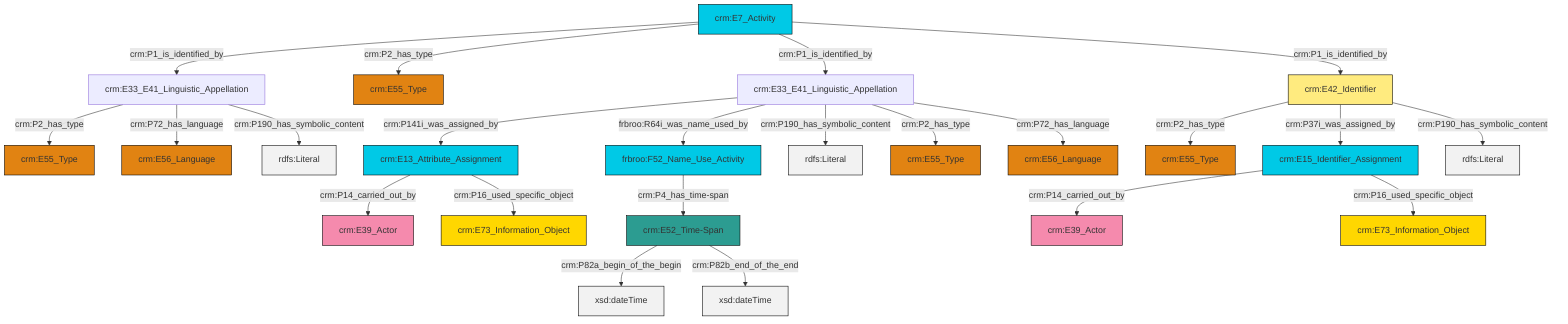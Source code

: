 graph TD
classDef Literal fill:#f2f2f2,stroke:#000000;
classDef CRM_Entity fill:#FFFFFF,stroke:#000000;
classDef Temporal_Entity fill:#00C9E6, stroke:#000000;
classDef Type fill:#E18312, stroke:#000000;
classDef Time-Span fill:#2C9C91, stroke:#000000;
classDef Appellation fill:#FFEB7F, stroke:#000000;
classDef Place fill:#008836, stroke:#000000;
classDef Persistent_Item fill:#B266B2, stroke:#000000;
classDef Conceptual_Object fill:#FFD700, stroke:#000000;
classDef Physical_Thing fill:#D2B48C, stroke:#000000;
classDef Actor fill:#f58aad, stroke:#000000;
classDef PC_Classes fill:#4ce600, stroke:#000000;
classDef Multi fill:#cccccc,stroke:#000000;

2["crm:E52_Time-Span"]:::Time-Span -->|crm:P82a_begin_of_the_begin| 3[xsd:dateTime]:::Literal
8["crm:E13_Attribute_Assignment"]:::Temporal_Entity -->|crm:P14_carried_out_by| 4["crm:E39_Actor"]:::Actor
12["crm:E15_Identifier_Assignment"]:::Temporal_Entity -->|crm:P14_carried_out_by| 13["crm:E39_Actor"]:::Actor
14["crm:E42_Identifier"]:::Appellation -->|crm:P2_has_type| 15["crm:E55_Type"]:::Type
18["crm:E33_E41_Linguistic_Appellation"]:::Default -->|crm:P2_has_type| 0["crm:E55_Type"]:::Type
20["crm:E33_E41_Linguistic_Appellation"]:::Default -->|crm:P141i_was_assigned_by| 8["crm:E13_Attribute_Assignment"]:::Temporal_Entity
21["crm:E7_Activity"]:::Temporal_Entity -->|crm:P1_is_identified_by| 18["crm:E33_E41_Linguistic_Appellation"]:::Default
21["crm:E7_Activity"]:::Temporal_Entity -->|crm:P2_has_type| 22["crm:E55_Type"]:::Type
23["frbroo:F52_Name_Use_Activity"]:::Temporal_Entity -->|crm:P4_has_time-span| 2["crm:E52_Time-Span"]:::Time-Span
20["crm:E33_E41_Linguistic_Appellation"]:::Default -->|frbroo:R64i_was_name_used_by| 23["frbroo:F52_Name_Use_Activity"]:::Temporal_Entity
20["crm:E33_E41_Linguistic_Appellation"]:::Default -->|crm:P190_has_symbolic_content| 25[rdfs:Literal]:::Literal
18["crm:E33_E41_Linguistic_Appellation"]:::Default -->|crm:P72_has_language| 10["crm:E56_Language"]:::Type
21["crm:E7_Activity"]:::Temporal_Entity -->|crm:P1_is_identified_by| 20["crm:E33_E41_Linguistic_Appellation"]:::Default
14["crm:E42_Identifier"]:::Appellation -->|crm:P37i_was_assigned_by| 12["crm:E15_Identifier_Assignment"]:::Temporal_Entity
21["crm:E7_Activity"]:::Temporal_Entity -->|crm:P1_is_identified_by| 14["crm:E42_Identifier"]:::Appellation
2["crm:E52_Time-Span"]:::Time-Span -->|crm:P82b_end_of_the_end| 31[xsd:dateTime]:::Literal
12["crm:E15_Identifier_Assignment"]:::Temporal_Entity -->|crm:P16_used_specific_object| 33["crm:E73_Information_Object"]:::Conceptual_Object
8["crm:E13_Attribute_Assignment"]:::Temporal_Entity -->|crm:P16_used_specific_object| 28["crm:E73_Information_Object"]:::Conceptual_Object
20["crm:E33_E41_Linguistic_Appellation"]:::Default -->|crm:P2_has_type| 16["crm:E55_Type"]:::Type
20["crm:E33_E41_Linguistic_Appellation"]:::Default -->|crm:P72_has_language| 6["crm:E56_Language"]:::Type
18["crm:E33_E41_Linguistic_Appellation"]:::Default -->|crm:P190_has_symbolic_content| 39[rdfs:Literal]:::Literal
14["crm:E42_Identifier"]:::Appellation -->|crm:P190_has_symbolic_content| 41[rdfs:Literal]:::Literal